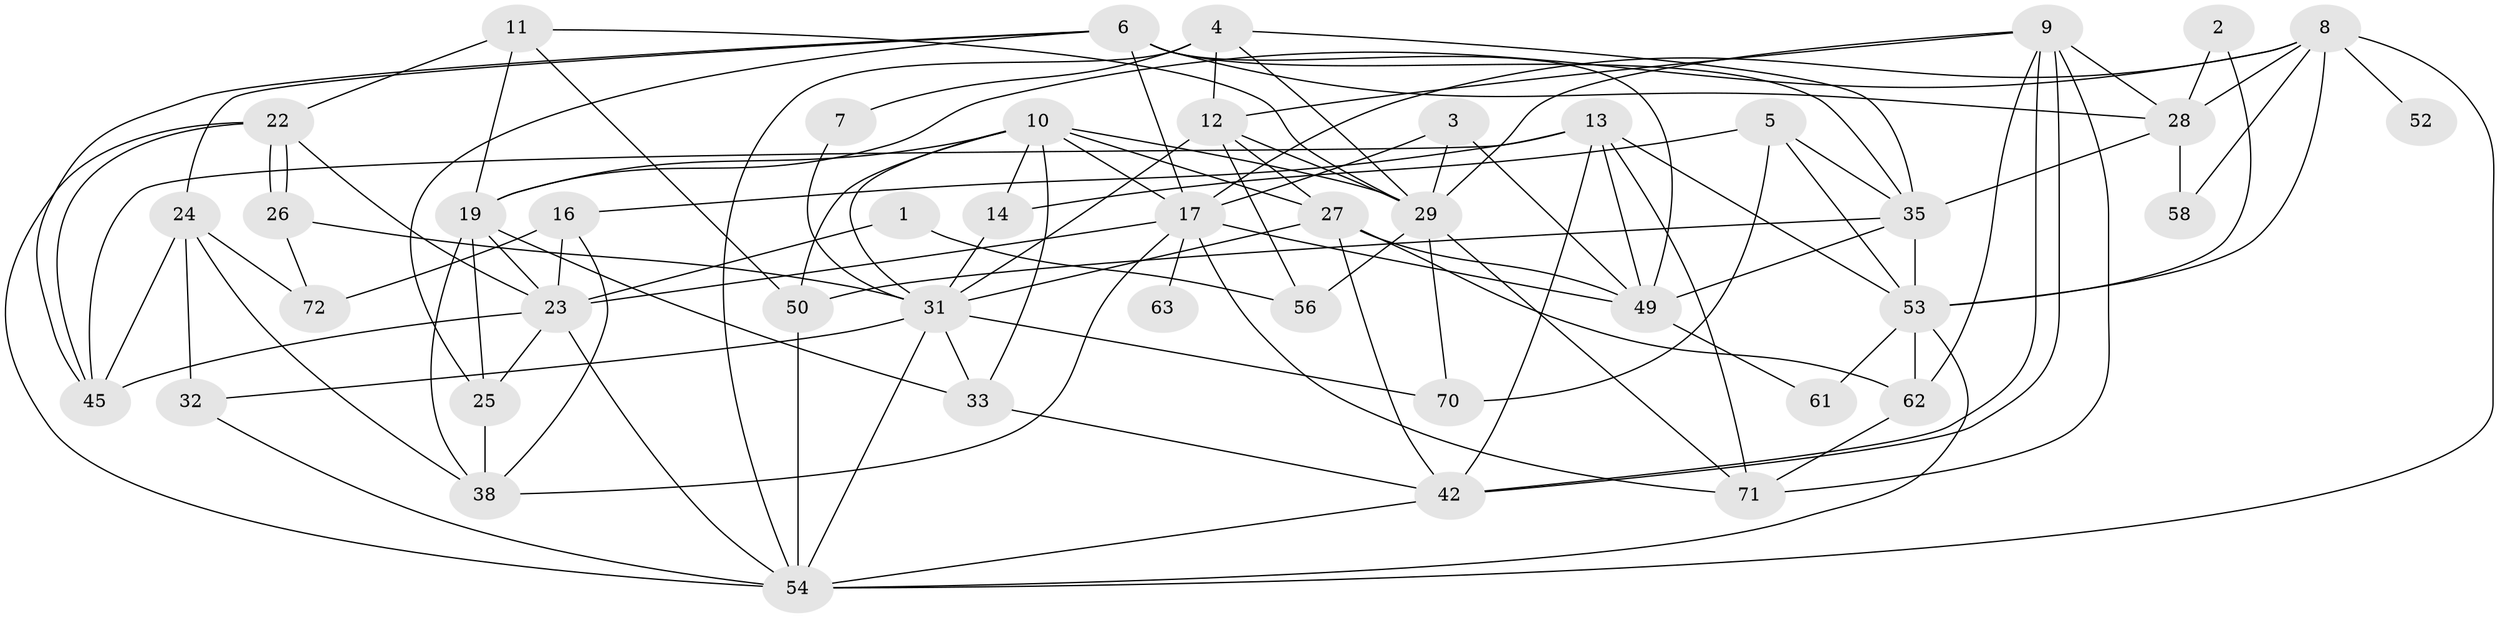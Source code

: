 // original degree distribution, {2: 0.16666666666666666, 3: 0.20833333333333334, 4: 0.3194444444444444, 6: 0.125, 5: 0.1388888888888889, 8: 0.027777777777777776, 7: 0.013888888888888888}
// Generated by graph-tools (version 1.1) at 2025/42/03/06/25 10:42:01]
// undirected, 45 vertices, 113 edges
graph export_dot {
graph [start="1"]
  node [color=gray90,style=filled];
  1;
  2;
  3;
  4 [super="+15"];
  5 [super="+20"];
  6 [super="+18"];
  7;
  8 [super="+21"];
  9 [super="+30"];
  10 [super="+69"];
  11 [super="+55"];
  12 [super="+48"];
  13 [super="+59"];
  14;
  16 [super="+67"];
  17 [super="+37"];
  19 [super="+44"];
  22 [super="+60"];
  23 [super="+51"];
  24 [super="+40"];
  25 [super="+34"];
  26;
  27 [super="+41"];
  28 [super="+43"];
  29 [super="+39"];
  31 [super="+36"];
  32;
  33;
  35 [super="+47"];
  38;
  42 [super="+46"];
  45 [super="+68"];
  49 [super="+66"];
  50;
  52;
  53 [super="+57"];
  54 [super="+64"];
  56;
  58;
  61;
  62 [super="+65"];
  63;
  70;
  71;
  72;
  1 -- 56;
  1 -- 23;
  2 -- 28;
  2 -- 53;
  3 -- 17;
  3 -- 49;
  3 -- 29;
  4 -- 29;
  4 -- 7;
  4 -- 35;
  4 -- 12;
  4 -- 54;
  5 -- 14;
  5 -- 70;
  5 -- 53;
  5 -- 35;
  6 -- 24;
  6 -- 35;
  6 -- 49;
  6 -- 17;
  6 -- 25;
  6 -- 28;
  6 -- 45;
  7 -- 31;
  8 -- 52 [weight=2];
  8 -- 17;
  8 -- 54;
  8 -- 19;
  8 -- 53;
  8 -- 58;
  8 -- 28;
  9 -- 71;
  9 -- 42;
  9 -- 42;
  9 -- 28;
  9 -- 12;
  9 -- 29;
  9 -- 62;
  10 -- 33;
  10 -- 29;
  10 -- 14;
  10 -- 19;
  10 -- 31;
  10 -- 17;
  10 -- 27;
  10 -- 50;
  11 -- 29;
  11 -- 19;
  11 -- 50;
  11 -- 22;
  12 -- 56;
  12 -- 27;
  12 -- 31;
  12 -- 29;
  13 -- 45 [weight=2];
  13 -- 49 [weight=2];
  13 -- 71;
  13 -- 53;
  13 -- 16;
  13 -- 42;
  14 -- 31;
  16 -- 38;
  16 -- 72;
  16 -- 23;
  17 -- 23;
  17 -- 38;
  17 -- 63 [weight=2];
  17 -- 71;
  17 -- 49;
  19 -- 25;
  19 -- 33;
  19 -- 38;
  19 -- 23;
  22 -- 26;
  22 -- 26;
  22 -- 54;
  22 -- 45;
  22 -- 23;
  23 -- 54;
  23 -- 25;
  23 -- 45;
  24 -- 72;
  24 -- 32;
  24 -- 45;
  24 -- 38;
  25 -- 38;
  26 -- 72;
  26 -- 31;
  27 -- 49;
  27 -- 42;
  27 -- 62;
  27 -- 31;
  28 -- 35;
  28 -- 58;
  29 -- 70;
  29 -- 71;
  29 -- 56;
  31 -- 32;
  31 -- 70;
  31 -- 33;
  31 -- 54;
  32 -- 54;
  33 -- 42;
  35 -- 49;
  35 -- 50;
  35 -- 53;
  42 -- 54;
  49 -- 61;
  50 -- 54;
  53 -- 54;
  53 -- 62;
  53 -- 61;
  62 -- 71;
}
